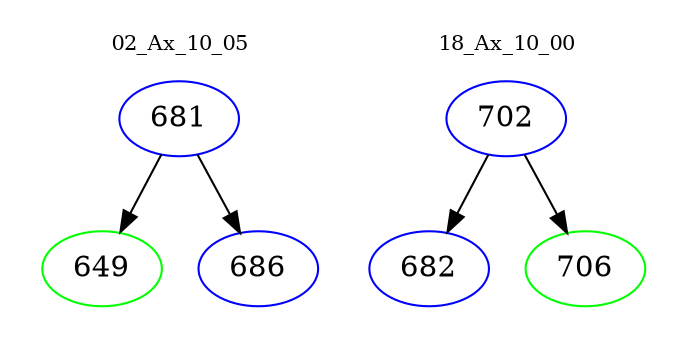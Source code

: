 digraph{
subgraph cluster_0 {
color = white
label = "02_Ax_10_05";
fontsize=10;
T0_681 [label="681", color="blue"]
T0_681 -> T0_649 [color="black"]
T0_649 [label="649", color="green"]
T0_681 -> T0_686 [color="black"]
T0_686 [label="686", color="blue"]
}
subgraph cluster_1 {
color = white
label = "18_Ax_10_00";
fontsize=10;
T1_702 [label="702", color="blue"]
T1_702 -> T1_682 [color="black"]
T1_682 [label="682", color="blue"]
T1_702 -> T1_706 [color="black"]
T1_706 [label="706", color="green"]
}
}
